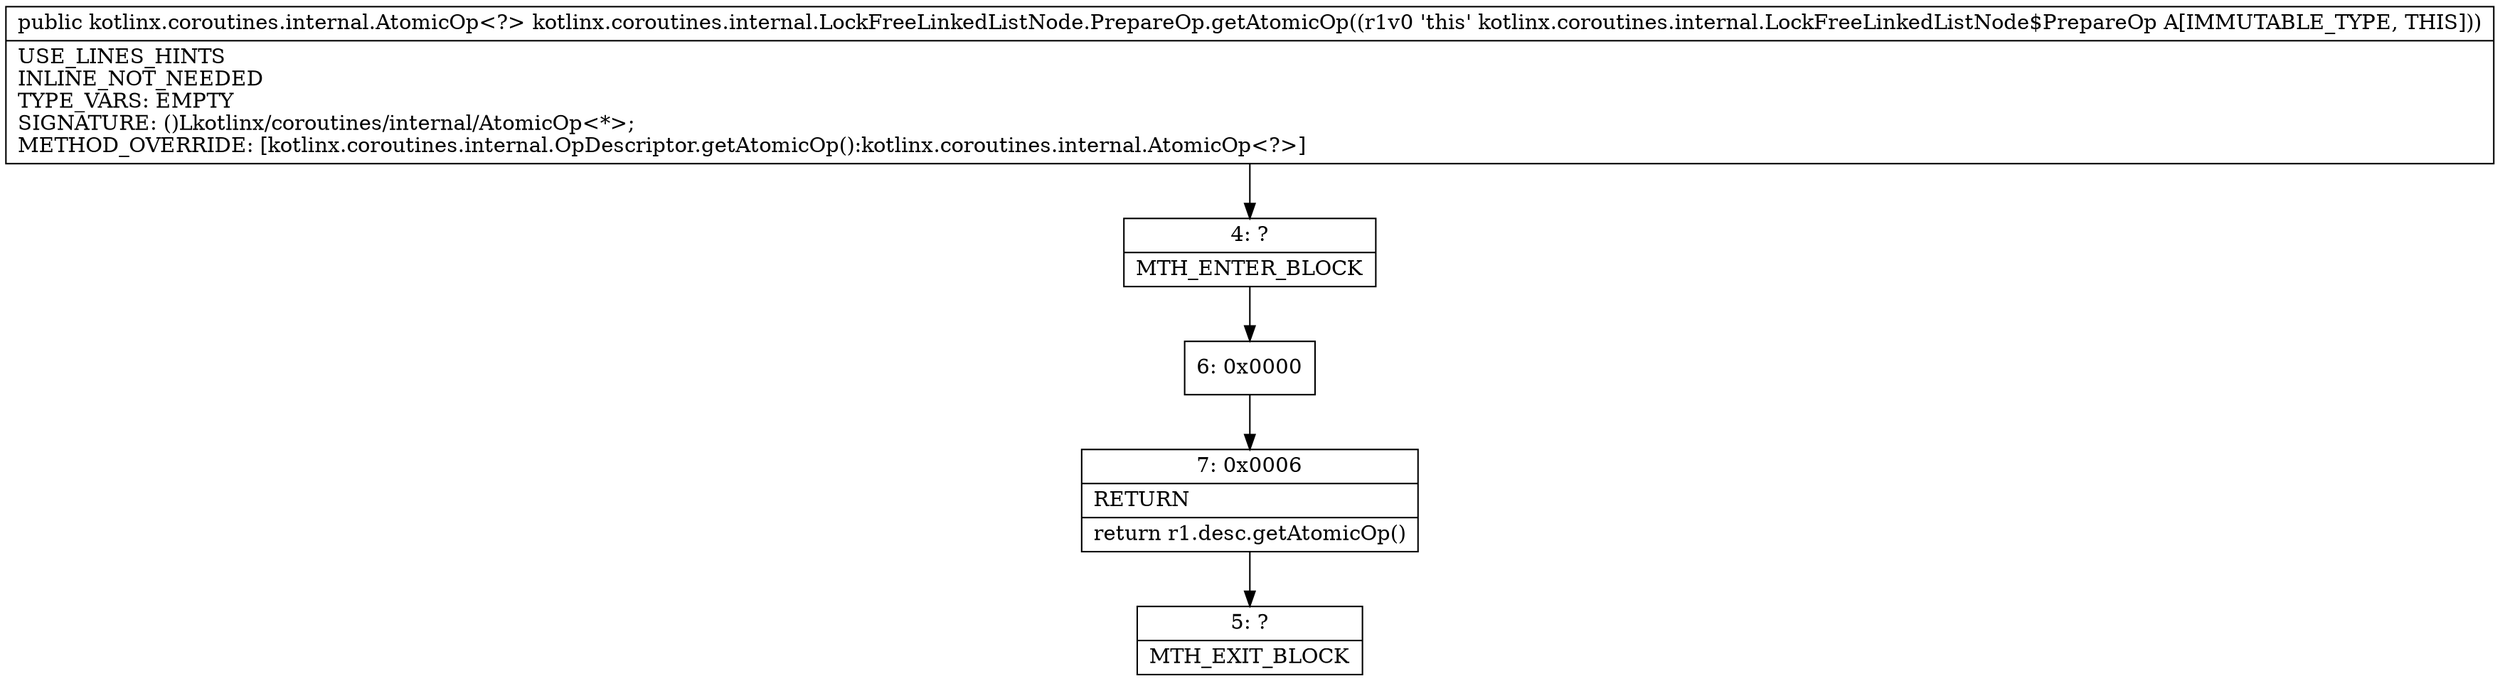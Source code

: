 digraph "CFG forkotlinx.coroutines.internal.LockFreeLinkedListNode.PrepareOp.getAtomicOp()Lkotlinx\/coroutines\/internal\/AtomicOp;" {
Node_4 [shape=record,label="{4\:\ ?|MTH_ENTER_BLOCK\l}"];
Node_6 [shape=record,label="{6\:\ 0x0000}"];
Node_7 [shape=record,label="{7\:\ 0x0006|RETURN\l|return r1.desc.getAtomicOp()\l}"];
Node_5 [shape=record,label="{5\:\ ?|MTH_EXIT_BLOCK\l}"];
MethodNode[shape=record,label="{public kotlinx.coroutines.internal.AtomicOp\<?\> kotlinx.coroutines.internal.LockFreeLinkedListNode.PrepareOp.getAtomicOp((r1v0 'this' kotlinx.coroutines.internal.LockFreeLinkedListNode$PrepareOp A[IMMUTABLE_TYPE, THIS]))  | USE_LINES_HINTS\lINLINE_NOT_NEEDED\lTYPE_VARS: EMPTY\lSIGNATURE: ()Lkotlinx\/coroutines\/internal\/AtomicOp\<*\>;\lMETHOD_OVERRIDE: [kotlinx.coroutines.internal.OpDescriptor.getAtomicOp():kotlinx.coroutines.internal.AtomicOp\<?\>]\l}"];
MethodNode -> Node_4;Node_4 -> Node_6;
Node_6 -> Node_7;
Node_7 -> Node_5;
}

